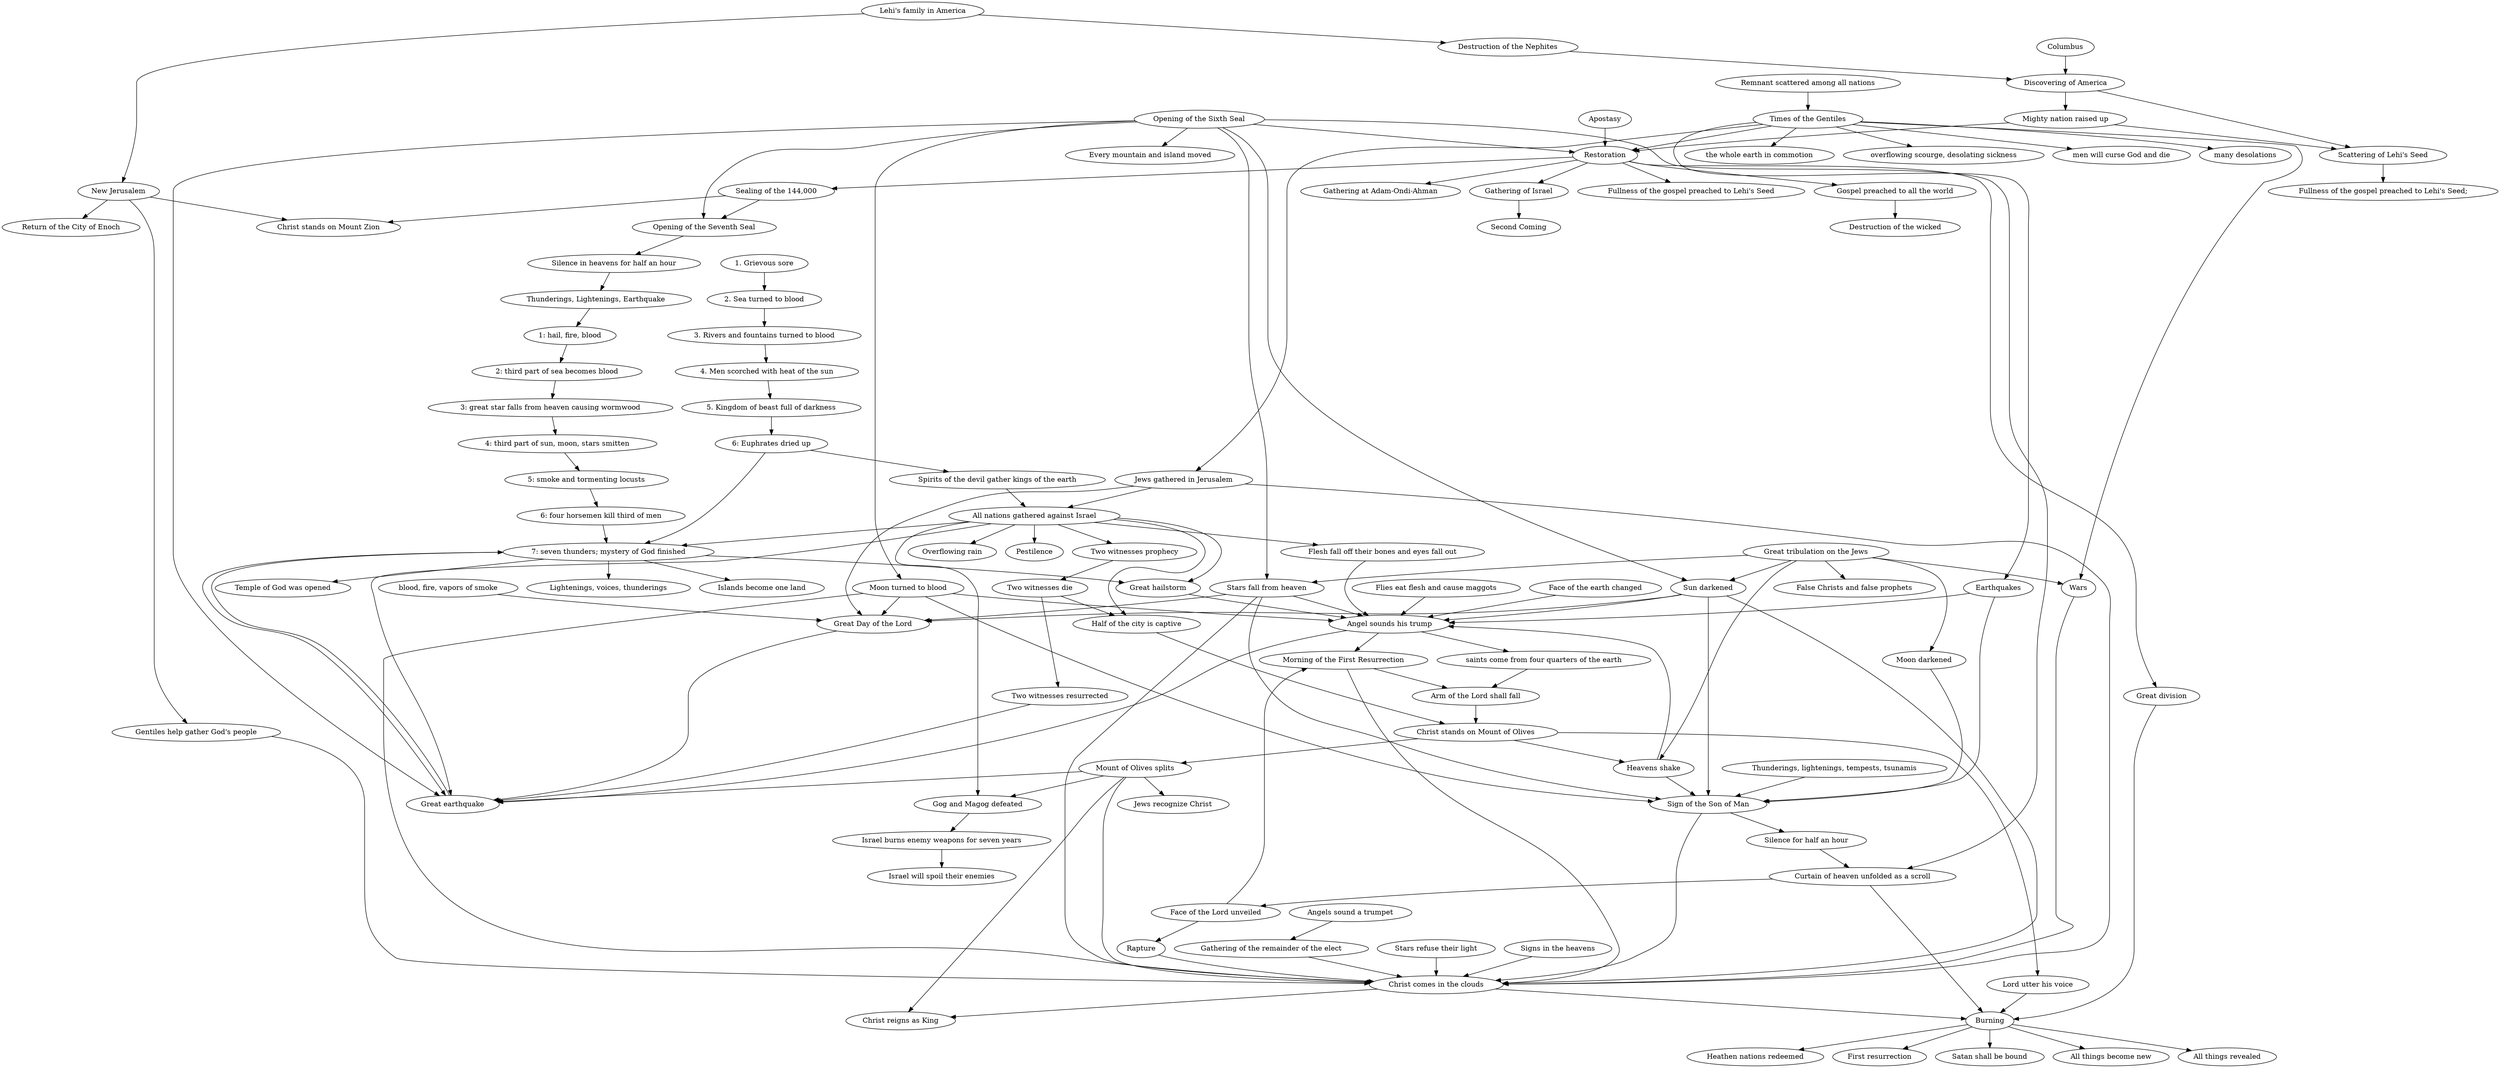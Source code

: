 digraph {
	"Apostasy" -> "Restoration"
	"Mighty nation raised up" -> "Restoration"
	"Opening of the Sixth Seal" -> "Restoration"
	"Times of the Gentiles" -> "Restoration"
	"Restoration" -> "Gospel preached to all the world"
	"Restoration" -> "Gathering at Adam-Ondi-Ahman"
	"Restoration" -> "Gathering of Israel"
	"Restoration" -> "Fullness of the gospel preached to Lehi's Seed"
	"Restoration" -> "Sealing of the 144,000"
	"Restoration" -> "Great division"
	"Gospel preached to all the world" -> "Destruction of the wicked"
	"Gathering of Israel" -> "Second Coming"
	"Lehi's family in America" -> "Destruction of the Nephites"
	"Lehi's family in America" -> "New Jerusalem"
	"Destruction of the Nephites" -> "Discovering of America"
	"Columbus" -> "Discovering of America"
	"Discovering of America" -> "Scattering of Lehi's Seed"
	"Discovering of America" -> "Mighty nation raised up"
	"Mighty nation raised up" -> "Scattering of Lehi's Seed"
	"Scattering of Lehi's Seed" -> "Fullness of the gospel preached to Lehi's Seed;"
	"Opening of the Sixth Seal" -> "Great earthquake"
	"Opening of the Sixth Seal" -> "Sun darkened"
	"Opening of the Sixth Seal" -> "Moon turned to blood"
	"Opening of the Sixth Seal" -> "Stars fall from heaven"
	"Opening of the Sixth Seal" -> "Curtain of heaven unfolded as a scroll"
	"Opening of the Sixth Seal" -> "Every mountain and island moved"
	"Opening of the Sixth Seal" -> "Opening of the Seventh Seal"
	"Two witnesses resurrected" -> "Great earthquake"
	"7: seven thunders; mystery of God finished" -> "Great earthquake"
	"All nations gathered against Israel" -> "Great earthquake"
	"Mount of Olives splits" -> "Great earthquake"
	"Angel sounds his trump" -> "Great earthquake"
	"Great Day of the Lord" -> "Great earthquake"
	"Great earthquake" -> "7: seven thunders; mystery of God finished"
	"Great tribulation on the Jews" -> "Sun darkened"
	"Sun darkened" -> "Great Day of the Lord"
	"Sun darkened" -> "Angel sounds his trump"
	"Sun darkened" -> "Sign of the Son of Man"
	"Sun darkened" -> "Christ comes in the clouds"
	"Moon turned to blood" -> "Great Day of the Lord"
	"Moon turned to blood" -> "Angel sounds his trump"
	"Moon turned to blood" -> "Christ comes in the clouds"
	"Moon turned to blood" -> "Sign of the Son of Man"
	"Great tribulation on the Jews" -> "Stars fall from heaven"
	"Stars fall from heaven" -> "Great Day of the Lord"
	"Stars fall from heaven" -> "Angel sounds his trump"
	"Stars fall from heaven" -> "Sign of the Son of Man"
	"Stars fall from heaven" -> "Christ comes in the clouds"
	"Silence for half an hour" -> "Curtain of heaven unfolded as a scroll"
	"Curtain of heaven unfolded as a scroll" -> "Burning"
	"Curtain of heaven unfolded as a scroll" -> "Face of the Lord unveiled"
	"Sealing of the 144,000" -> "Opening of the Seventh Seal"
	"Sealing of the 144,000" -> "Christ stands on Mount Zion"
	"Opening of the Seventh Seal" -> "Silence in heavens for half an hour"
	"Silence in heavens for half an hour" -> "Thunderings, Lightenings, Earthquake"
	"Thunderings, Lightenings, Earthquake" -> "1: hail, fire, blood"
	"1: hail, fire, blood" -> "2: third part of sea becomes blood"
	"2: third part of sea becomes blood" -> "3: great star falls from heaven causing wormwood"
	"3: great star falls from heaven causing wormwood" -> "4: third part of sun, moon, stars smitten"
	"4: third part of sun, moon, stars smitten" -> "5: smoke and tormenting locusts"
	"5: smoke and tormenting locusts" -> "6: four horsemen kill third of men"
	"6: four horsemen kill third of men" -> "7: seven thunders; mystery of God finished"
	"All nations gathered against Israel" -> "7: seven thunders; mystery of God finished"
	"6: Euphrates dried up" -> "7: seven thunders; mystery of God finished"
	"7: seven thunders; mystery of God finished" -> "Temple of God was opened"
	"7: seven thunders; mystery of God finished" -> "Lightenings, voices, thunderings"
	"7: seven thunders; mystery of God finished" -> "Great hailstorm"
	"7: seven thunders; mystery of God finished" -> "Islands become one land"
	"Jews gathered in Jerusalem" -> "All nations gathered against Israel"
	"Spirits of the devil gather kings of the earth" -> "All nations gathered against Israel"
	"All nations gathered against Israel" -> "Two witnesses prophecy"
	"All nations gathered against Israel" -> "Half of the city is captive"
	"All nations gathered against Israel" -> "Flesh fall off their bones and eyes fall out"
	"All nations gathered against Israel" -> "Great hailstorm"
	"All nations gathered against Israel" -> "Overflowing rain"
	"All nations gathered against Israel" -> "Pestilence"
	"All nations gathered against Israel" -> "Gog and Magog defeated"
	"Two witnesses prophecy" -> "Two witnesses die"
	"Two witnesses die" -> "Two witnesses resurrected"
	"Two witnesses die" -> "Half of the city is captive"
	"Great hailstorm" -> "Angel sounds his trump"
	"Times of the Gentiles" -> "Jews gathered in Jerusalem"
	"Jews gathered in Jerusalem" -> "Great Day of the Lord"
	"Jews gathered in Jerusalem" -> "Christ comes in the clouds"
	"Half of the city is captive" -> "Christ stands on Mount of Olives"
	"Arm of the Lord shall fall" -> "Christ stands on Mount of Olives"
	"Christ stands on Mount of Olives" -> "Mount of Olives splits"
	"Christ stands on Mount of Olives" -> "Heavens shake"
	"Christ stands on Mount of Olives" -> "Lord utter his voice"
	"Mount of Olives splits" -> "Christ reigns as King"
	"Mount of Olives splits" -> "Christ comes in the clouds"
	"Mount of Olives splits" -> "Jews recognize Christ"
	"Mount of Olives splits" -> "Gog and Magog defeated"
	"Christ comes in the clouds" -> "Christ reigns as King"
	"Flesh fall off their bones and eyes fall out" -> "Angel sounds his trump"
	"Gentiles help gather God's people" -> "Christ comes in the clouds"
	"Morning of the First Resurrection" -> "Christ comes in the clouds"
	"Rapture" -> "Christ comes in the clouds"
	"Sign of the Son of Man" -> "Christ comes in the clouds"
	"Gathering of the remainder of the elect" -> "Christ comes in the clouds"
	"Stars refuse their light" -> "Christ comes in the clouds"
	"Signs in the heavens" -> "Christ comes in the clouds"
	"Wars" -> "Christ comes in the clouds"
	"Christ comes in the clouds" -> "Burning"
	"Gog and Magog defeated" -> "Israel burns enemy weapons for seven years"
	"Israel burns enemy weapons for seven years" -> "Israel will spoil their enemies"
	"New Jerusalem" -> "Gentiles help gather God's people"
	"New Jerusalem" -> "Return of the City of Enoch"
	"New Jerusalem" -> "Christ stands on Mount Zion"
	"1. Grievous sore" -> "2. Sea turned to blood"
	"2. Sea turned to blood" -> "3. Rivers and fountains turned to blood"
	"3. Rivers and fountains turned to blood" -> "4. Men scorched with heat of the sun"
	"4. Men scorched with heat of the sun" -> "5. Kingdom of beast full of darkness"
	"5. Kingdom of beast full of darkness" -> "6: Euphrates dried up"
	"6: Euphrates dried up" -> "Spirits of the devil gather kings of the earth"
	"Remnant scattered among all nations" -> "Times of the Gentiles"
	"Times of the Gentiles" -> "Wars"
	"Times of the Gentiles" -> "the whole earth in commotion"
	"Times of the Gentiles" -> "overflowing scourge, desolating sickness"
	"Times of the Gentiles" -> "men will curse God and die"
	"Times of the Gentiles" -> "Earthquakes"
	"Times of the Gentiles" -> "many desolations"
	"Great tribulation on the Jews" -> "Wars"
	"Earthquakes" -> "Angel sounds his trump"
	"Earthquakes" -> "Sign of the Son of Man"
	"blood, fire, vapors of smoke" -> "Great Day of the Lord"
	"Flies eat flesh and cause maggots" -> "Angel sounds his trump"
	"Heavens shake" -> "Angel sounds his trump"
	"Face of the earth changed" -> "Angel sounds his trump"
	"Angel sounds his trump" -> "Morning of the First Resurrection"
	"Angel sounds his trump" -> "saints come from four quarters of the earth"
	"Face of the Lord unveiled" -> "Morning of the First Resurrection"
	"Morning of the First Resurrection" -> "Arm of the Lord shall fall"
	"saints come from four quarters of the earth" -> "Arm of the Lord shall fall"
	"Great tribulation on the Jews" -> "Heavens shake"
	"Heavens shake" -> "Sign of the Son of Man"
	"Lord utter his voice" -> "Burning"
	"Great division" -> "Burning"
	"Burning" -> "Heathen nations redeemed"
	"Burning" -> "First resurrection"
	"Burning" -> "Satan shall be bound"
	"Burning" -> "All things become new"
	"Burning" -> "All things revealed"
	"Thunderings, lightenings, tempests, tsunamis" -> "Sign of the Son of Man"
	"Sign of the Son of Man" -> "Silence for half an hour"
	"Face of the Lord unveiled" -> "Rapture"
	"Great tribulation on the Jews" -> "False Christs and false prophets"
	"Great tribulation on the Jews" -> "Moon darkened"
	"Moon darkened" -> "Sign of the Son of Man"
	"Angels sound a trumpet" -> "Gathering of the remainder of the elect"
}